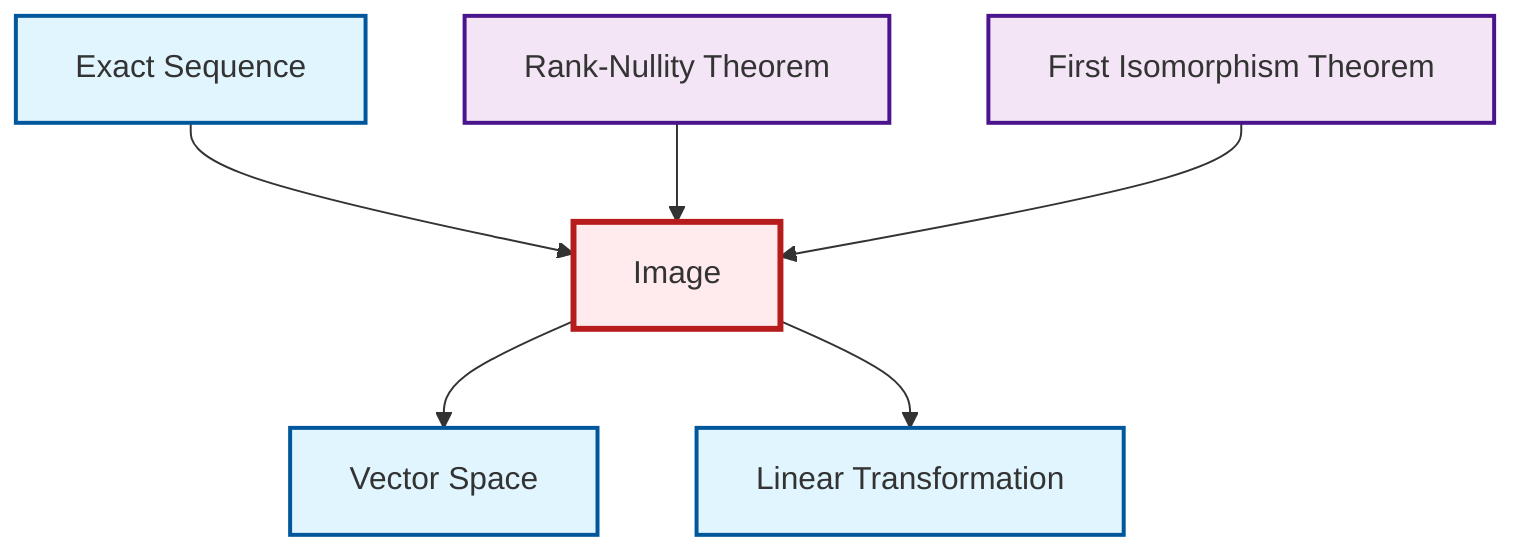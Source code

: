 graph TD
    classDef definition fill:#e1f5fe,stroke:#01579b,stroke-width:2px
    classDef theorem fill:#f3e5f5,stroke:#4a148c,stroke-width:2px
    classDef axiom fill:#fff3e0,stroke:#e65100,stroke-width:2px
    classDef example fill:#e8f5e9,stroke:#1b5e20,stroke-width:2px
    classDef current fill:#ffebee,stroke:#b71c1c,stroke-width:3px
    thm-rank-nullity["Rank-Nullity Theorem"]:::theorem
    def-vector-space["Vector Space"]:::definition
    def-image["Image"]:::definition
    def-exact-sequence["Exact Sequence"]:::definition
    thm-first-isomorphism["First Isomorphism Theorem"]:::theorem
    def-linear-transformation["Linear Transformation"]:::definition
    def-exact-sequence --> def-image
    def-image --> def-vector-space
    thm-rank-nullity --> def-image
    thm-first-isomorphism --> def-image
    def-image --> def-linear-transformation
    class def-image current
